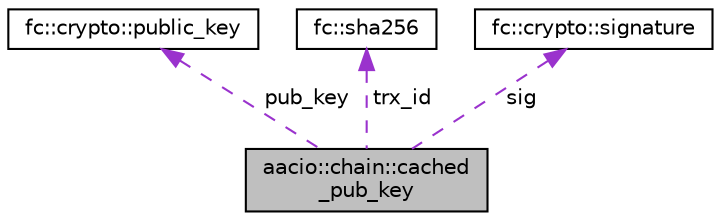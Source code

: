 digraph "aacio::chain::cached_pub_key"
{
  edge [fontname="Helvetica",fontsize="10",labelfontname="Helvetica",labelfontsize="10"];
  node [fontname="Helvetica",fontsize="10",shape=record];
  Node1 [label="aacio::chain::cached\l_pub_key",height=0.2,width=0.4,color="black", fillcolor="grey75", style="filled", fontcolor="black"];
  Node2 -> Node1 [dir="back",color="darkorchid3",fontsize="10",style="dashed",label=" pub_key" ,fontname="Helvetica"];
  Node2 [label="fc::crypto::public_key",height=0.2,width=0.4,color="black", fillcolor="white", style="filled",URL="$classfc_1_1crypto_1_1public__key.html"];
  Node3 -> Node1 [dir="back",color="darkorchid3",fontsize="10",style="dashed",label=" trx_id" ,fontname="Helvetica"];
  Node3 [label="fc::sha256",height=0.2,width=0.4,color="black", fillcolor="white", style="filled",URL="$classfc_1_1sha256.html"];
  Node4 -> Node1 [dir="back",color="darkorchid3",fontsize="10",style="dashed",label=" sig" ,fontname="Helvetica"];
  Node4 [label="fc::crypto::signature",height=0.2,width=0.4,color="black", fillcolor="white", style="filled",URL="$classfc_1_1crypto_1_1signature.html"];
}
